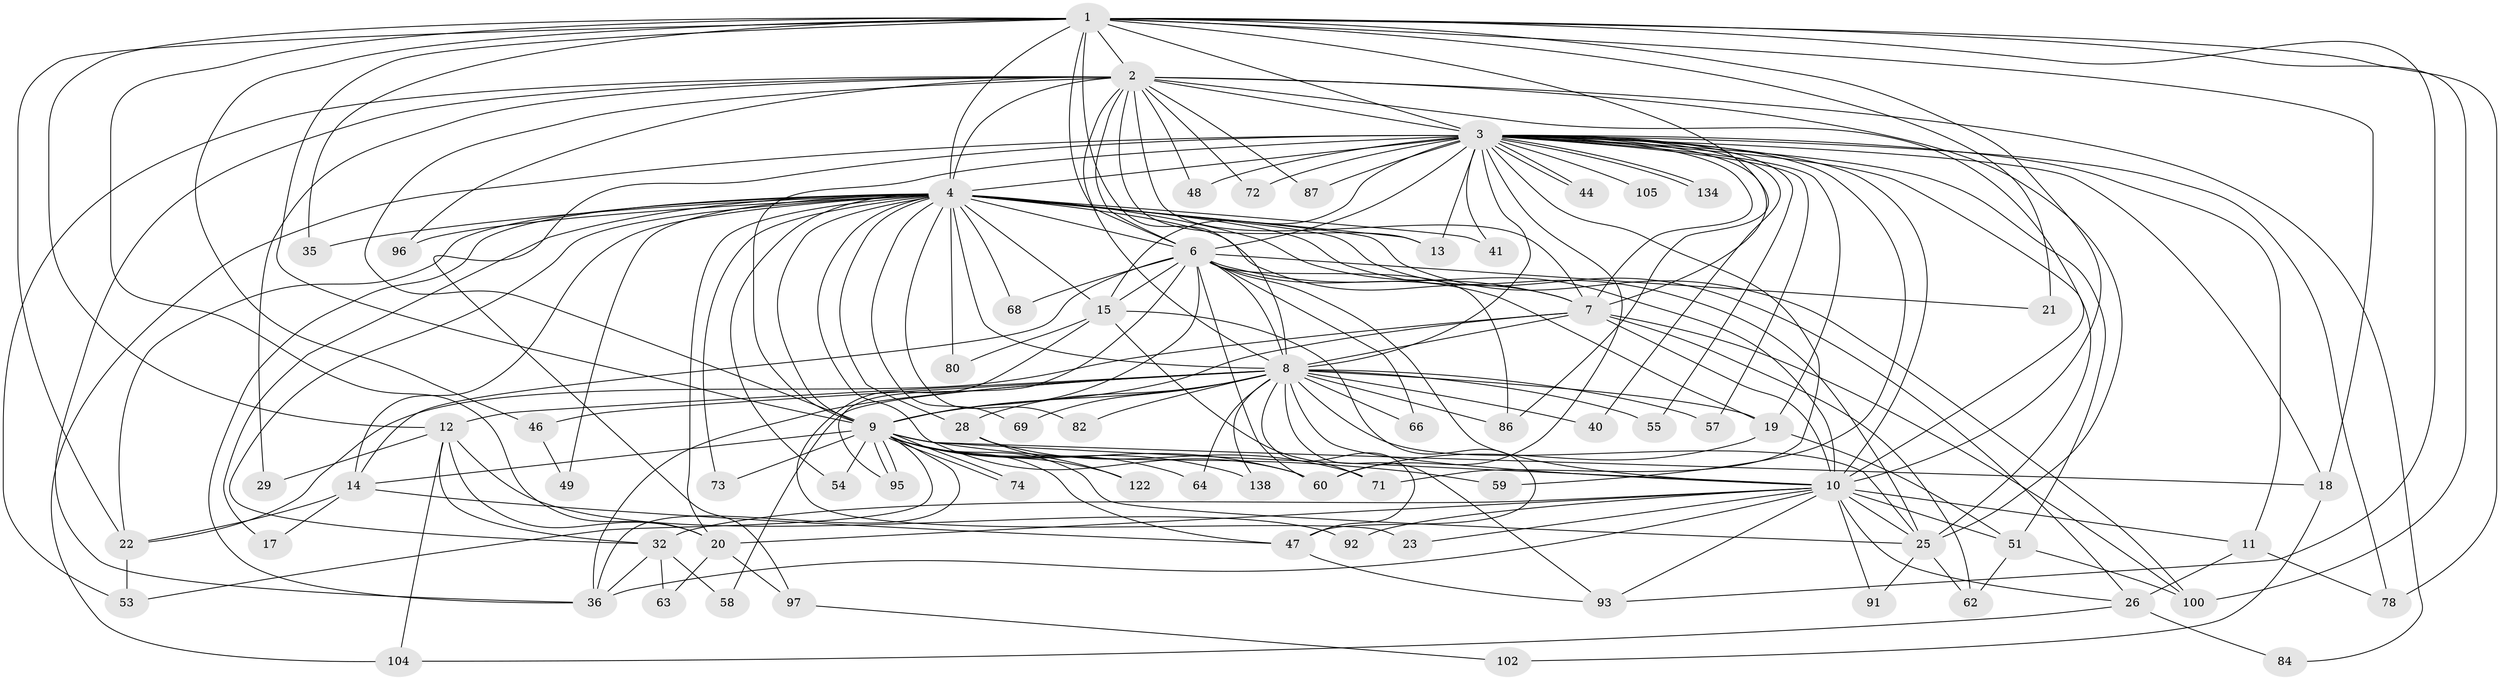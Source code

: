 // original degree distribution, {20: 0.020833333333333332, 43: 0.006944444444444444, 21: 0.013888888888888888, 30: 0.013888888888888888, 13: 0.006944444444444444, 31: 0.006944444444444444, 4: 0.09722222222222222, 8: 0.020833333333333332, 3: 0.16666666666666666, 5: 0.05555555555555555, 2: 0.5694444444444444, 7: 0.020833333333333332}
// Generated by graph-tools (version 1.1) at 2025/17/03/04/25 18:17:29]
// undirected, 72 vertices, 197 edges
graph export_dot {
graph [start="1"]
  node [color=gray90,style=filled];
  1 [super="+89+37+16"];
  2 [super="+103+27+75+125+34"];
  3 [super="+88+67+43+61+38+116"];
  4 [super="+5+113"];
  6 [super="+85+128+144+137+52+33"];
  7;
  8;
  9;
  10 [super="+30"];
  11;
  12;
  13;
  14 [super="+108"];
  15;
  17;
  18;
  19;
  20 [super="+65"];
  21 [super="+76"];
  22 [super="+136"];
  23;
  25 [super="+131+141+81"];
  26 [super="+31+39"];
  28;
  29;
  32 [super="+42"];
  35;
  36 [super="+121+90"];
  40;
  41;
  44;
  46;
  47 [super="+94"];
  48;
  49;
  51 [super="+79+83"];
  53 [super="+77"];
  54;
  55;
  57;
  58;
  59;
  60 [super="+99"];
  62;
  63;
  64;
  66;
  68;
  69;
  71 [super="+106"];
  72;
  73;
  74;
  78 [super="+132"];
  80;
  82;
  84;
  86 [super="+112"];
  87;
  91;
  92;
  93;
  95 [super="+101"];
  96;
  97;
  100 [super="+130"];
  102;
  104 [super="+111"];
  105;
  122;
  134;
  138;
  1 -- 2 [weight=2];
  1 -- 3 [weight=2];
  1 -- 4 [weight=2];
  1 -- 6 [weight=3];
  1 -- 7;
  1 -- 8 [weight=3];
  1 -- 9;
  1 -- 10;
  1 -- 12 [weight=2];
  1 -- 21 [weight=2];
  1 -- 35;
  1 -- 100;
  1 -- 78;
  1 -- 18;
  1 -- 20 [weight=2];
  1 -- 93;
  1 -- 46;
  1 -- 22;
  2 -- 3 [weight=5];
  2 -- 4 [weight=4];
  2 -- 6;
  2 -- 7;
  2 -- 8 [weight=2];
  2 -- 9;
  2 -- 10 [weight=2];
  2 -- 13;
  2 -- 29;
  2 -- 53;
  2 -- 87;
  2 -- 96;
  2 -- 72;
  2 -- 48;
  2 -- 84;
  2 -- 25;
  2 -- 36;
  3 -- 4 [weight=5];
  3 -- 6;
  3 -- 7;
  3 -- 8;
  3 -- 9;
  3 -- 10 [weight=2];
  3 -- 11;
  3 -- 15 [weight=2];
  3 -- 18;
  3 -- 19;
  3 -- 40;
  3 -- 41;
  3 -- 44;
  3 -- 44;
  3 -- 48;
  3 -- 51;
  3 -- 55;
  3 -- 59;
  3 -- 60;
  3 -- 71;
  3 -- 72;
  3 -- 78;
  3 -- 86 [weight=2];
  3 -- 87;
  3 -- 97;
  3 -- 105 [weight=2];
  3 -- 134;
  3 -- 134;
  3 -- 13;
  3 -- 25;
  3 -- 104;
  3 -- 57;
  4 -- 6 [weight=2];
  4 -- 7 [weight=2];
  4 -- 8 [weight=2];
  4 -- 9 [weight=4];
  4 -- 10 [weight=2];
  4 -- 13;
  4 -- 17;
  4 -- 60;
  4 -- 68;
  4 -- 69;
  4 -- 73;
  4 -- 14;
  4 -- 15;
  4 -- 80;
  4 -- 82;
  4 -- 22;
  4 -- 26 [weight=2];
  4 -- 28;
  4 -- 32;
  4 -- 96;
  4 -- 35;
  4 -- 41;
  4 -- 49;
  4 -- 54;
  4 -- 36;
  4 -- 100;
  4 -- 20;
  4 -- 25;
  6 -- 7;
  6 -- 8;
  6 -- 9 [weight=3];
  6 -- 10;
  6 -- 14 [weight=2];
  6 -- 21;
  6 -- 66;
  6 -- 68;
  6 -- 19;
  6 -- 86;
  6 -- 15;
  6 -- 95;
  6 -- 60;
  7 -- 8;
  7 -- 9;
  7 -- 10 [weight=2];
  7 -- 22;
  7 -- 62;
  7 -- 100;
  8 -- 9;
  8 -- 10;
  8 -- 12;
  8 -- 19;
  8 -- 25;
  8 -- 28;
  8 -- 36;
  8 -- 40;
  8 -- 46;
  8 -- 47;
  8 -- 55;
  8 -- 57;
  8 -- 58;
  8 -- 64;
  8 -- 66;
  8 -- 69;
  8 -- 82;
  8 -- 86 [weight=2];
  8 -- 93;
  8 -- 138;
  9 -- 10;
  9 -- 14;
  9 -- 18;
  9 -- 47;
  9 -- 53;
  9 -- 54;
  9 -- 59;
  9 -- 64;
  9 -- 73;
  9 -- 74;
  9 -- 74;
  9 -- 95;
  9 -- 95;
  9 -- 122;
  9 -- 138;
  9 -- 60;
  9 -- 25;
  9 -- 36;
  10 -- 11;
  10 -- 20;
  10 -- 23;
  10 -- 25;
  10 -- 26;
  10 -- 32;
  10 -- 36;
  10 -- 91;
  10 -- 92;
  10 -- 51;
  10 -- 93;
  11 -- 26;
  11 -- 78;
  12 -- 20;
  12 -- 29;
  12 -- 32;
  12 -- 92;
  12 -- 104;
  14 -- 17;
  14 -- 22;
  14 -- 47;
  15 -- 23;
  15 -- 80;
  15 -- 71;
  15 -- 47;
  18 -- 102;
  19 -- 51;
  19 -- 60;
  20 -- 63;
  20 -- 97;
  22 -- 53;
  25 -- 62;
  25 -- 91;
  26 -- 104;
  26 -- 84;
  28 -- 71;
  28 -- 122;
  32 -- 63;
  32 -- 58;
  32 -- 36;
  46 -- 49;
  47 -- 93;
  51 -- 100;
  51 -- 62;
  97 -- 102;
}
